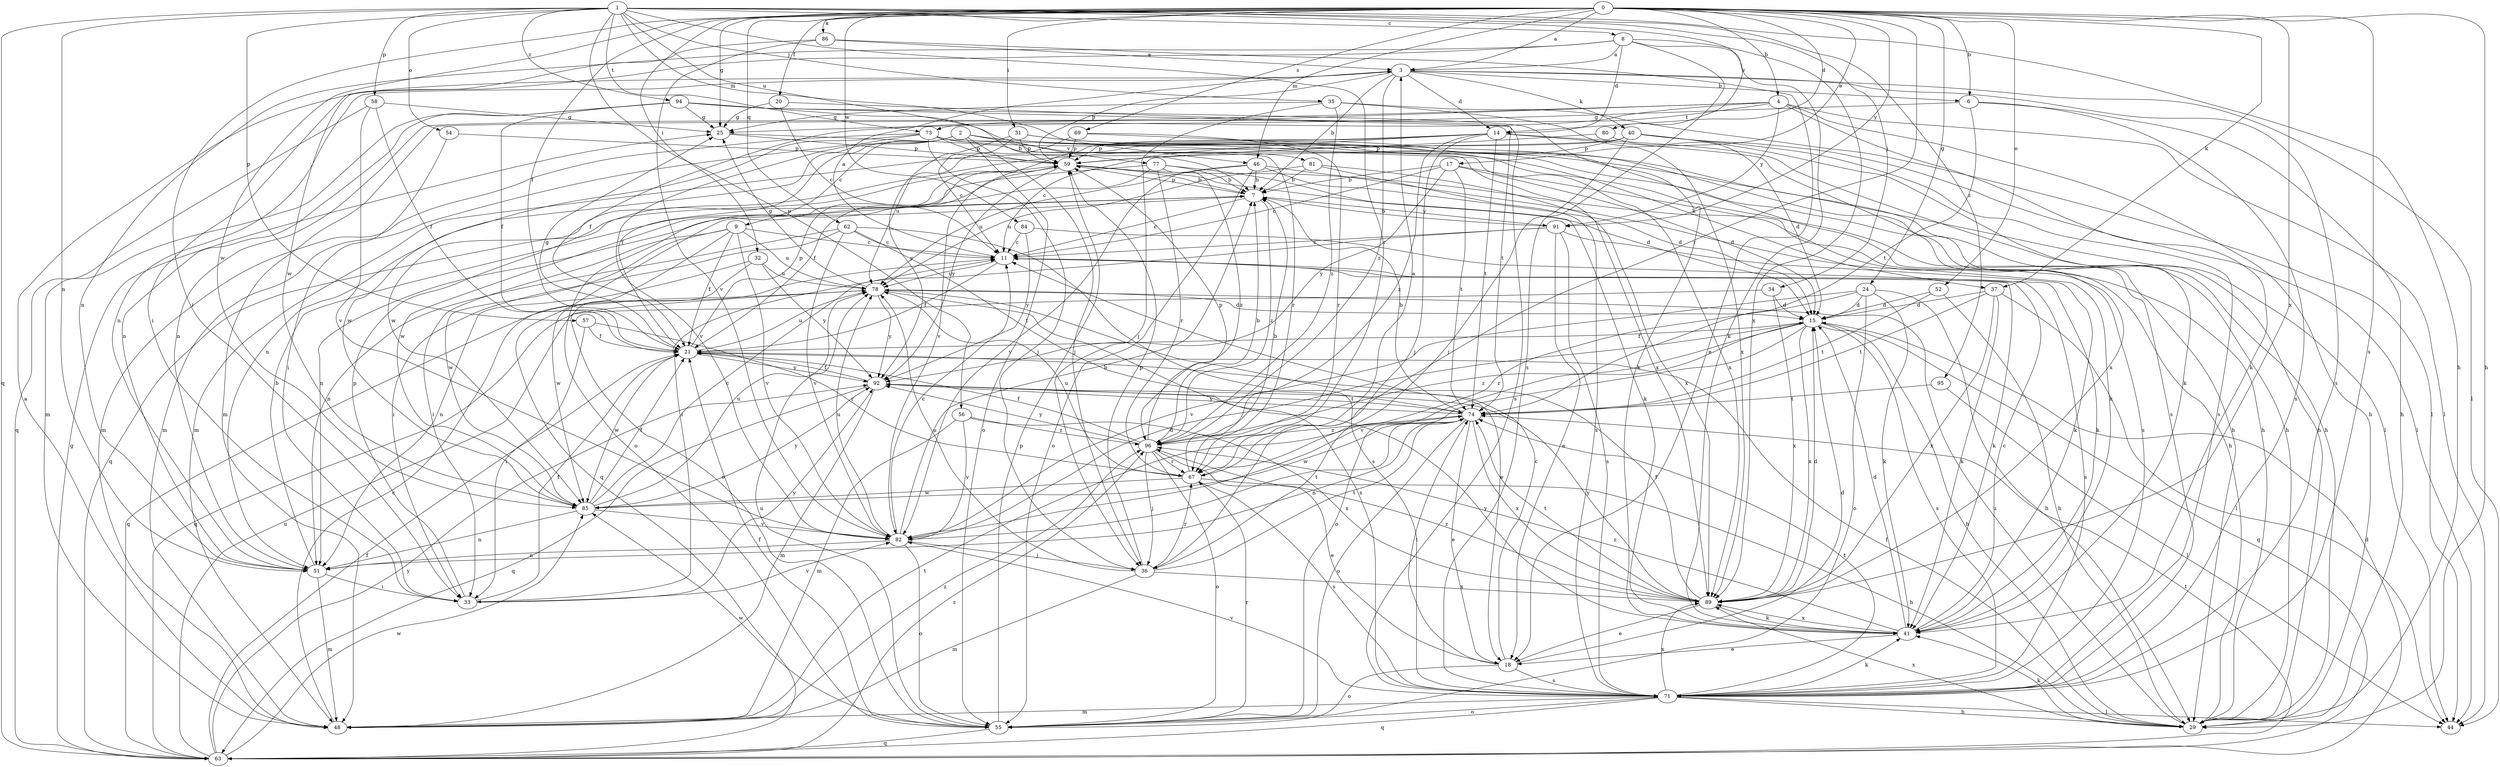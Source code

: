strict digraph  {
0;
1;
2;
3;
4;
6;
7;
8;
9;
11;
14;
15;
17;
18;
20;
21;
24;
25;
29;
31;
32;
33;
34;
35;
36;
37;
40;
41;
44;
46;
48;
51;
52;
54;
55;
56;
57;
58;
59;
62;
63;
67;
69;
71;
73;
74;
77;
78;
80;
81;
82;
84;
85;
86;
89;
91;
92;
94;
95;
96;
0 -> 3  [label=a];
0 -> 4  [label=b];
0 -> 6  [label=b];
0 -> 14  [label=d];
0 -> 17  [label=e];
0 -> 20  [label=f];
0 -> 21  [label=f];
0 -> 24  [label=g];
0 -> 25  [label=g];
0 -> 29  [label=h];
0 -> 31  [label=i];
0 -> 32  [label=i];
0 -> 33  [label=i];
0 -> 37  [label=k];
0 -> 46  [label=m];
0 -> 52  [label=o];
0 -> 62  [label=q];
0 -> 67  [label=r];
0 -> 69  [label=s];
0 -> 71  [label=s];
0 -> 84  [label=w];
0 -> 85  [label=w];
0 -> 86  [label=x];
0 -> 89  [label=x];
0 -> 91  [label=y];
1 -> 8  [label=c];
1 -> 29  [label=h];
1 -> 34  [label=j];
1 -> 35  [label=j];
1 -> 46  [label=m];
1 -> 51  [label=n];
1 -> 54  [label=o];
1 -> 56  [label=p];
1 -> 57  [label=p];
1 -> 58  [label=p];
1 -> 63  [label=q];
1 -> 67  [label=r];
1 -> 73  [label=t];
1 -> 77  [label=u];
1 -> 80  [label=v];
1 -> 94  [label=z];
1 -> 95  [label=z];
2 -> 9  [label=c];
2 -> 21  [label=f];
2 -> 29  [label=h];
2 -> 36  [label=j];
2 -> 37  [label=k];
2 -> 44  [label=l];
2 -> 48  [label=m];
2 -> 51  [label=n];
2 -> 55  [label=o];
2 -> 81  [label=v];
3 -> 6  [label=b];
3 -> 7  [label=b];
3 -> 14  [label=d];
3 -> 40  [label=k];
3 -> 44  [label=l];
3 -> 51  [label=n];
3 -> 59  [label=p];
3 -> 71  [label=s];
3 -> 96  [label=z];
4 -> 21  [label=f];
4 -> 29  [label=h];
4 -> 41  [label=k];
4 -> 44  [label=l];
4 -> 48  [label=m];
4 -> 51  [label=n];
4 -> 73  [label=t];
4 -> 91  [label=y];
6 -> 25  [label=g];
6 -> 29  [label=h];
6 -> 71  [label=s];
6 -> 74  [label=t];
7 -> 11  [label=c];
7 -> 51  [label=n];
7 -> 59  [label=p];
7 -> 63  [label=q];
7 -> 91  [label=y];
7 -> 96  [label=z];
8 -> 3  [label=a];
8 -> 14  [label=d];
8 -> 33  [label=i];
8 -> 41  [label=k];
8 -> 51  [label=n];
8 -> 71  [label=s];
8 -> 89  [label=x];
9 -> 11  [label=c];
9 -> 21  [label=f];
9 -> 33  [label=i];
9 -> 55  [label=o];
9 -> 78  [label=u];
9 -> 82  [label=v];
9 -> 85  [label=w];
11 -> 3  [label=a];
11 -> 21  [label=f];
11 -> 41  [label=k];
11 -> 71  [label=s];
11 -> 78  [label=u];
14 -> 11  [label=c];
14 -> 29  [label=h];
14 -> 36  [label=j];
14 -> 59  [label=p];
14 -> 74  [label=t];
14 -> 82  [label=v];
14 -> 89  [label=x];
14 -> 96  [label=z];
15 -> 21  [label=f];
15 -> 29  [label=h];
15 -> 55  [label=o];
15 -> 63  [label=q];
15 -> 71  [label=s];
15 -> 82  [label=v];
15 -> 89  [label=x];
15 -> 96  [label=z];
17 -> 7  [label=b];
17 -> 11  [label=c];
17 -> 15  [label=d];
17 -> 71  [label=s];
17 -> 74  [label=t];
17 -> 92  [label=y];
18 -> 11  [label=c];
18 -> 15  [label=d];
18 -> 55  [label=o];
18 -> 71  [label=s];
18 -> 74  [label=t];
20 -> 11  [label=c];
20 -> 25  [label=g];
20 -> 74  [label=t];
21 -> 25  [label=g];
21 -> 59  [label=p];
21 -> 78  [label=u];
21 -> 85  [label=w];
21 -> 92  [label=y];
24 -> 15  [label=d];
24 -> 29  [label=h];
24 -> 41  [label=k];
24 -> 55  [label=o];
24 -> 67  [label=r];
24 -> 82  [label=v];
25 -> 59  [label=p];
25 -> 89  [label=x];
29 -> 21  [label=f];
29 -> 41  [label=k];
29 -> 78  [label=u];
29 -> 89  [label=x];
31 -> 11  [label=c];
31 -> 29  [label=h];
31 -> 59  [label=p];
31 -> 71  [label=s];
31 -> 92  [label=y];
32 -> 51  [label=n];
32 -> 78  [label=u];
32 -> 85  [label=w];
32 -> 92  [label=y];
33 -> 21  [label=f];
33 -> 59  [label=p];
33 -> 82  [label=v];
33 -> 92  [label=y];
34 -> 15  [label=d];
34 -> 63  [label=q];
34 -> 89  [label=x];
35 -> 25  [label=g];
35 -> 36  [label=j];
35 -> 44  [label=l];
35 -> 89  [label=x];
35 -> 96  [label=z];
36 -> 48  [label=m];
36 -> 59  [label=p];
36 -> 67  [label=r];
36 -> 74  [label=t];
36 -> 78  [label=u];
36 -> 89  [label=x];
37 -> 15  [label=d];
37 -> 41  [label=k];
37 -> 44  [label=l];
37 -> 74  [label=t];
37 -> 89  [label=x];
40 -> 36  [label=j];
40 -> 41  [label=k];
40 -> 44  [label=l];
40 -> 48  [label=m];
40 -> 59  [label=p];
40 -> 71  [label=s];
40 -> 85  [label=w];
41 -> 11  [label=c];
41 -> 15  [label=d];
41 -> 18  [label=e];
41 -> 89  [label=x];
41 -> 92  [label=y];
41 -> 96  [label=z];
46 -> 7  [label=b];
46 -> 15  [label=d];
46 -> 41  [label=k];
46 -> 55  [label=o];
46 -> 78  [label=u];
46 -> 82  [label=v];
48 -> 3  [label=a];
48 -> 11  [label=c];
48 -> 74  [label=t];
48 -> 96  [label=z];
51 -> 7  [label=b];
51 -> 33  [label=i];
51 -> 48  [label=m];
52 -> 15  [label=d];
52 -> 29  [label=h];
52 -> 74  [label=t];
54 -> 33  [label=i];
54 -> 59  [label=p];
55 -> 21  [label=f];
55 -> 59  [label=p];
55 -> 63  [label=q];
55 -> 67  [label=r];
55 -> 78  [label=u];
55 -> 85  [label=w];
56 -> 48  [label=m];
56 -> 82  [label=v];
56 -> 89  [label=x];
56 -> 96  [label=z];
57 -> 21  [label=f];
57 -> 33  [label=i];
57 -> 67  [label=r];
58 -> 21  [label=f];
58 -> 25  [label=g];
58 -> 63  [label=q];
58 -> 82  [label=v];
59 -> 7  [label=b];
59 -> 15  [label=d];
59 -> 21  [label=f];
59 -> 29  [label=h];
59 -> 85  [label=w];
59 -> 92  [label=y];
62 -> 11  [label=c];
62 -> 33  [label=i];
62 -> 51  [label=n];
62 -> 71  [label=s];
62 -> 74  [label=t];
62 -> 82  [label=v];
63 -> 15  [label=d];
63 -> 21  [label=f];
63 -> 25  [label=g];
63 -> 74  [label=t];
63 -> 78  [label=u];
63 -> 85  [label=w];
63 -> 92  [label=y];
63 -> 96  [label=z];
67 -> 3  [label=a];
67 -> 7  [label=b];
67 -> 29  [label=h];
67 -> 71  [label=s];
67 -> 78  [label=u];
67 -> 85  [label=w];
69 -> 29  [label=h];
69 -> 59  [label=p];
69 -> 67  [label=r];
69 -> 78  [label=u];
71 -> 29  [label=h];
71 -> 41  [label=k];
71 -> 44  [label=l];
71 -> 48  [label=m];
71 -> 55  [label=o];
71 -> 63  [label=q];
71 -> 74  [label=t];
71 -> 82  [label=v];
71 -> 89  [label=x];
73 -> 29  [label=h];
73 -> 36  [label=j];
73 -> 48  [label=m];
73 -> 59  [label=p];
73 -> 67  [label=r];
73 -> 82  [label=v];
73 -> 85  [label=w];
73 -> 89  [label=x];
74 -> 7  [label=b];
74 -> 18  [label=e];
74 -> 51  [label=n];
74 -> 55  [label=o];
74 -> 85  [label=w];
74 -> 89  [label=x];
74 -> 92  [label=y];
74 -> 96  [label=z];
77 -> 7  [label=b];
77 -> 41  [label=k];
77 -> 55  [label=o];
77 -> 63  [label=q];
77 -> 67  [label=r];
77 -> 96  [label=z];
78 -> 15  [label=d];
78 -> 18  [label=e];
78 -> 25  [label=g];
78 -> 63  [label=q];
78 -> 71  [label=s];
78 -> 92  [label=y];
80 -> 15  [label=d];
80 -> 59  [label=p];
81 -> 7  [label=b];
81 -> 71  [label=s];
81 -> 78  [label=u];
81 -> 89  [label=x];
82 -> 7  [label=b];
82 -> 11  [label=c];
82 -> 15  [label=d];
82 -> 36  [label=j];
82 -> 51  [label=n];
82 -> 55  [label=o];
82 -> 74  [label=t];
82 -> 78  [label=u];
84 -> 11  [label=c];
84 -> 41  [label=k];
84 -> 92  [label=y];
85 -> 11  [label=c];
85 -> 21  [label=f];
85 -> 51  [label=n];
85 -> 78  [label=u];
85 -> 82  [label=v];
85 -> 92  [label=y];
86 -> 3  [label=a];
86 -> 18  [label=e];
86 -> 82  [label=v];
86 -> 85  [label=w];
89 -> 15  [label=d];
89 -> 18  [label=e];
89 -> 21  [label=f];
89 -> 41  [label=k];
89 -> 74  [label=t];
89 -> 92  [label=y];
89 -> 96  [label=z];
91 -> 7  [label=b];
91 -> 11  [label=c];
91 -> 18  [label=e];
91 -> 33  [label=i];
91 -> 41  [label=k];
91 -> 71  [label=s];
92 -> 21  [label=f];
92 -> 48  [label=m];
92 -> 63  [label=q];
92 -> 74  [label=t];
94 -> 7  [label=b];
94 -> 21  [label=f];
94 -> 25  [label=g];
94 -> 41  [label=k];
94 -> 48  [label=m];
94 -> 51  [label=n];
94 -> 71  [label=s];
95 -> 44  [label=l];
95 -> 74  [label=t];
96 -> 7  [label=b];
96 -> 18  [label=e];
96 -> 21  [label=f];
96 -> 36  [label=j];
96 -> 55  [label=o];
96 -> 59  [label=p];
96 -> 67  [label=r];
96 -> 92  [label=y];
}
